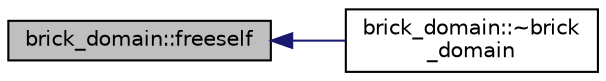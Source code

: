 digraph "brick_domain::freeself"
{
  edge [fontname="Helvetica",fontsize="10",labelfontname="Helvetica",labelfontsize="10"];
  node [fontname="Helvetica",fontsize="10",shape=record];
  rankdir="LR";
  Node9 [label="brick_domain::freeself",height=0.2,width=0.4,color="black", fillcolor="grey75", style="filled", fontcolor="black"];
  Node9 -> Node10 [dir="back",color="midnightblue",fontsize="10",style="solid",fontname="Helvetica"];
  Node10 [label="brick_domain::~brick\l_domain",height=0.2,width=0.4,color="black", fillcolor="white", style="filled",URL="$da/daf/classbrick__domain.html#a27d9e7a77c9a49ea05c45911140fad63"];
}
